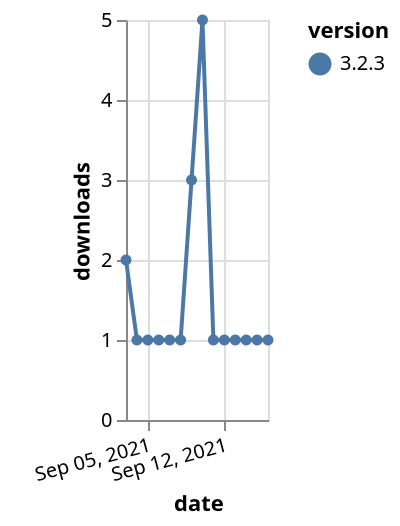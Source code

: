 {"$schema": "https://vega.github.io/schema/vega-lite/v5.json", "description": "A simple bar chart with embedded data.", "data": {"values": [{"date": "2021-09-03", "total": 613, "delta": 2, "version": "3.2.3"}, {"date": "2021-09-04", "total": 614, "delta": 1, "version": "3.2.3"}, {"date": "2021-09-05", "total": 615, "delta": 1, "version": "3.2.3"}, {"date": "2021-09-06", "total": 616, "delta": 1, "version": "3.2.3"}, {"date": "2021-09-07", "total": 617, "delta": 1, "version": "3.2.3"}, {"date": "2021-09-08", "total": 618, "delta": 1, "version": "3.2.3"}, {"date": "2021-09-09", "total": 621, "delta": 3, "version": "3.2.3"}, {"date": "2021-09-10", "total": 626, "delta": 5, "version": "3.2.3"}, {"date": "2021-09-11", "total": 627, "delta": 1, "version": "3.2.3"}, {"date": "2021-09-12", "total": 628, "delta": 1, "version": "3.2.3"}, {"date": "2021-09-13", "total": 629, "delta": 1, "version": "3.2.3"}, {"date": "2021-09-14", "total": 630, "delta": 1, "version": "3.2.3"}, {"date": "2021-09-15", "total": 631, "delta": 1, "version": "3.2.3"}, {"date": "2021-09-16", "total": 632, "delta": 1, "version": "3.2.3"}]}, "width": "container", "mark": {"type": "line", "point": {"filled": true}}, "encoding": {"x": {"field": "date", "type": "temporal", "timeUnit": "yearmonthdate", "title": "date", "axis": {"labelAngle": -15}}, "y": {"field": "delta", "type": "quantitative", "title": "downloads"}, "color": {"field": "version", "type": "nominal"}, "tooltip": {"field": "delta"}}}